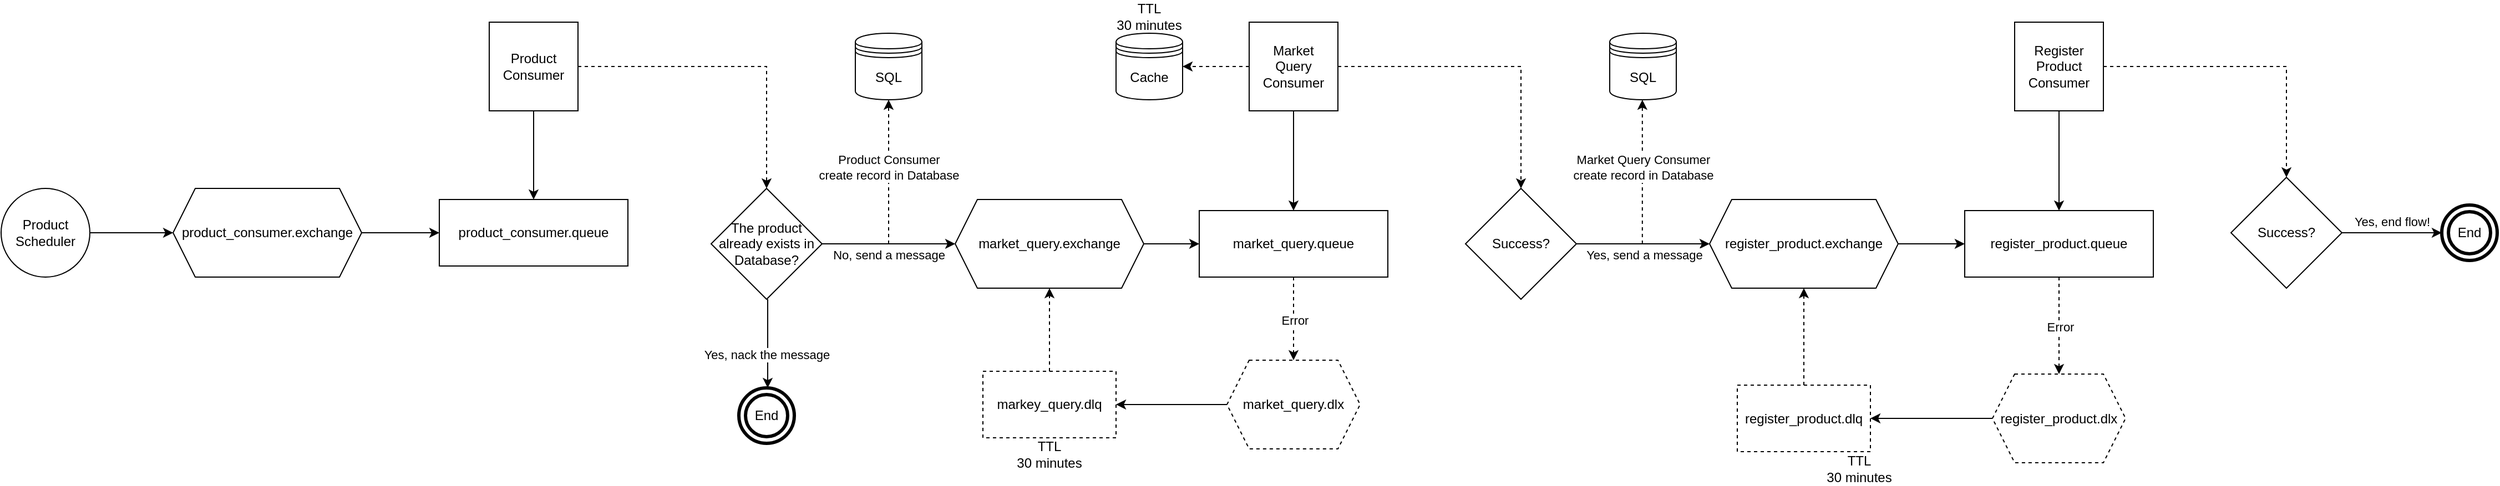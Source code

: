<mxfile version="24.5.4" type="device">
  <diagram name="Página-1" id="q8hXpQy_zhLiE-coI5GZ">
    <mxGraphModel dx="3217" dy="1257" grid="1" gridSize="10" guides="1" tooltips="1" connect="1" arrows="1" fold="1" page="1" pageScale="1" pageWidth="827" pageHeight="1169" math="0" shadow="0">
      <root>
        <mxCell id="0" />
        <mxCell id="1" parent="0" />
        <mxCell id="oe01ETDk_5zIMrqQWYxT-22" value="" style="edgeStyle=orthogonalEdgeStyle;rounded=0;orthogonalLoop=1;jettySize=auto;html=1;" parent="1" source="Cdan8xapJu5p4qlZLLdJ-1" target="oe01ETDk_5zIMrqQWYxT-21" edge="1">
          <mxGeometry relative="1" as="geometry" />
        </mxCell>
        <mxCell id="Cdan8xapJu5p4qlZLLdJ-1" value="Product Scheduler" style="ellipse;whiteSpace=wrap;html=1;aspect=fixed;" parent="1" vertex="1">
          <mxGeometry x="-800" y="190" width="80" height="80" as="geometry" />
        </mxCell>
        <mxCell id="oe01ETDk_5zIMrqQWYxT-24" value="" style="edgeStyle=orthogonalEdgeStyle;rounded=0;orthogonalLoop=1;jettySize=auto;html=1;" parent="1" source="oe01ETDk_5zIMrqQWYxT-21" target="oe01ETDk_5zIMrqQWYxT-23" edge="1">
          <mxGeometry relative="1" as="geometry" />
        </mxCell>
        <mxCell id="oe01ETDk_5zIMrqQWYxT-21" value="product_consumer.exchange" style="shape=hexagon;perimeter=hexagonPerimeter2;whiteSpace=wrap;html=1;fixedSize=1;" parent="1" vertex="1">
          <mxGeometry x="-645" y="190" width="170" height="80" as="geometry" />
        </mxCell>
        <mxCell id="oe01ETDk_5zIMrqQWYxT-23" value="product_consumer.queue" style="whiteSpace=wrap;html=1;" parent="1" vertex="1">
          <mxGeometry x="-405" y="200" width="170" height="60" as="geometry" />
        </mxCell>
        <mxCell id="oe01ETDk_5zIMrqQWYxT-76" value="" style="edgeStyle=orthogonalEdgeStyle;rounded=0;orthogonalLoop=1;jettySize=auto;html=1;" parent="1" source="oe01ETDk_5zIMrqQWYxT-47" target="oe01ETDk_5zIMrqQWYxT-23" edge="1">
          <mxGeometry relative="1" as="geometry" />
        </mxCell>
        <mxCell id="oe01ETDk_5zIMrqQWYxT-77" style="edgeStyle=orthogonalEdgeStyle;rounded=0;orthogonalLoop=1;jettySize=auto;html=1;exitX=1;exitY=0.5;exitDx=0;exitDy=0;entryX=0.5;entryY=0;entryDx=0;entryDy=0;dashed=1;" parent="1" source="oe01ETDk_5zIMrqQWYxT-47" target="oe01ETDk_5zIMrqQWYxT-51" edge="1">
          <mxGeometry relative="1" as="geometry" />
        </mxCell>
        <mxCell id="oe01ETDk_5zIMrqQWYxT-47" value="Product Consumer" style="whiteSpace=wrap;html=1;aspect=fixed;" parent="1" vertex="1">
          <mxGeometry x="-360" y="40" width="80" height="80" as="geometry" />
        </mxCell>
        <mxCell id="oe01ETDk_5zIMrqQWYxT-58" value="" style="edgeStyle=orthogonalEdgeStyle;rounded=0;orthogonalLoop=1;jettySize=auto;html=1;" parent="1" edge="1">
          <mxGeometry relative="1" as="geometry">
            <mxPoint x="-109" y="290" as="sourcePoint" />
            <mxPoint x="-109" y="370" as="targetPoint" />
          </mxGeometry>
        </mxCell>
        <mxCell id="oe01ETDk_5zIMrqQWYxT-61" value="Yes, nack the message" style="edgeLabel;html=1;align=center;verticalAlign=middle;resizable=0;points=[];" parent="oe01ETDk_5zIMrqQWYxT-58" vertex="1" connectable="0">
          <mxGeometry x="-0.05" y="4" relative="1" as="geometry">
            <mxPoint x="-5" y="12" as="offset" />
          </mxGeometry>
        </mxCell>
        <mxCell id="oe01ETDk_5zIMrqQWYxT-63" value="" style="edgeStyle=orthogonalEdgeStyle;rounded=0;orthogonalLoop=1;jettySize=auto;html=1;entryX=0;entryY=0.5;entryDx=0;entryDy=0;" parent="1" source="oe01ETDk_5zIMrqQWYxT-51" target="oe01ETDk_5zIMrqQWYxT-59" edge="1">
          <mxGeometry relative="1" as="geometry" />
        </mxCell>
        <mxCell id="oe01ETDk_5zIMrqQWYxT-64" value="No, send a message" style="edgeLabel;html=1;align=center;verticalAlign=middle;resizable=0;points=[];" parent="oe01ETDk_5zIMrqQWYxT-63" vertex="1" connectable="0">
          <mxGeometry x="-0.02" y="-1" relative="1" as="geometry">
            <mxPoint x="1" y="9" as="offset" />
          </mxGeometry>
        </mxCell>
        <mxCell id="oe01ETDk_5zIMrqQWYxT-86" style="edgeStyle=orthogonalEdgeStyle;rounded=0;orthogonalLoop=1;jettySize=auto;html=1;dashed=1;" parent="1" target="oe01ETDk_5zIMrqQWYxT-82" edge="1">
          <mxGeometry relative="1" as="geometry">
            <mxPoint y="240" as="sourcePoint" />
            <Array as="points">
              <mxPoint y="240" />
            </Array>
          </mxGeometry>
        </mxCell>
        <mxCell id="oe01ETDk_5zIMrqQWYxT-87" value="Product Consumer&lt;br&gt;create record in Database" style="edgeLabel;html=1;align=center;verticalAlign=middle;resizable=0;points=[];" parent="oe01ETDk_5zIMrqQWYxT-86" vertex="1" connectable="0">
          <mxGeometry x="0.102" y="3" relative="1" as="geometry">
            <mxPoint x="3" y="2" as="offset" />
          </mxGeometry>
        </mxCell>
        <mxCell id="oe01ETDk_5zIMrqQWYxT-51" value="The product already exists in Database?" style="rhombus;whiteSpace=wrap;html=1;" parent="1" vertex="1">
          <mxGeometry x="-160" y="190" width="100" height="100" as="geometry" />
        </mxCell>
        <mxCell id="oe01ETDk_5zIMrqQWYxT-56" value="End" style="ellipse;shape=doubleEllipse;whiteSpace=wrap;html=1;gradientColor=none;strokeColor=default;strokeWidth=3;" parent="1" vertex="1">
          <mxGeometry x="-135" y="370" width="50" height="50" as="geometry" />
        </mxCell>
        <mxCell id="oe01ETDk_5zIMrqQWYxT-65" value="" style="edgeStyle=orthogonalEdgeStyle;rounded=0;orthogonalLoop=1;jettySize=auto;html=1;" parent="1" source="oe01ETDk_5zIMrqQWYxT-59" target="oe01ETDk_5zIMrqQWYxT-60" edge="1">
          <mxGeometry relative="1" as="geometry" />
        </mxCell>
        <mxCell id="oe01ETDk_5zIMrqQWYxT-59" value="market_query.exchange" style="shape=hexagon;perimeter=hexagonPerimeter2;whiteSpace=wrap;html=1;fixedSize=1;" parent="1" vertex="1">
          <mxGeometry x="60" y="200" width="170" height="80" as="geometry" />
        </mxCell>
        <mxCell id="oe01ETDk_5zIMrqQWYxT-79" value="" style="edgeStyle=orthogonalEdgeStyle;rounded=0;orthogonalLoop=1;jettySize=auto;html=1;dashed=1;" parent="1" source="oe01ETDk_5zIMrqQWYxT-60" target="oe01ETDk_5zIMrqQWYxT-69" edge="1">
          <mxGeometry relative="1" as="geometry" />
        </mxCell>
        <mxCell id="oe01ETDk_5zIMrqQWYxT-80" value="Error" style="edgeLabel;html=1;align=center;verticalAlign=middle;resizable=0;points=[];" parent="oe01ETDk_5zIMrqQWYxT-79" vertex="1" connectable="0">
          <mxGeometry x="0.053" y="1" relative="1" as="geometry">
            <mxPoint y="-1" as="offset" />
          </mxGeometry>
        </mxCell>
        <mxCell id="oe01ETDk_5zIMrqQWYxT-60" value="market_query.queue" style="whiteSpace=wrap;html=1;" parent="1" vertex="1">
          <mxGeometry x="280" y="210" width="170" height="60" as="geometry" />
        </mxCell>
        <mxCell id="oe01ETDk_5zIMrqQWYxT-78" value="" style="edgeStyle=orthogonalEdgeStyle;rounded=0;orthogonalLoop=1;jettySize=auto;html=1;" parent="1" source="oe01ETDk_5zIMrqQWYxT-62" target="oe01ETDk_5zIMrqQWYxT-60" edge="1">
          <mxGeometry relative="1" as="geometry" />
        </mxCell>
        <mxCell id="oe01ETDk_5zIMrqQWYxT-102" style="edgeStyle=orthogonalEdgeStyle;rounded=0;orthogonalLoop=1;jettySize=auto;html=1;dashed=1;" parent="1" source="oe01ETDk_5zIMrqQWYxT-62" target="oe01ETDk_5zIMrqQWYxT-101" edge="1">
          <mxGeometry relative="1" as="geometry" />
        </mxCell>
        <mxCell id="oe01ETDk_5zIMrqQWYxT-113" value="" style="edgeStyle=orthogonalEdgeStyle;rounded=0;orthogonalLoop=1;jettySize=auto;html=1;dashed=1;" parent="1" source="oe01ETDk_5zIMrqQWYxT-62" target="oe01ETDk_5zIMrqQWYxT-110" edge="1">
          <mxGeometry relative="1" as="geometry">
            <Array as="points">
              <mxPoint x="310" y="80" />
              <mxPoint x="310" y="80" />
            </Array>
          </mxGeometry>
        </mxCell>
        <mxCell id="oe01ETDk_5zIMrqQWYxT-62" value="Market&lt;div&gt;Query&lt;/div&gt;&lt;div&gt;Consumer&lt;/div&gt;" style="whiteSpace=wrap;html=1;aspect=fixed;" parent="1" vertex="1">
          <mxGeometry x="325" y="40" width="80" height="80" as="geometry" />
        </mxCell>
        <mxCell id="oe01ETDk_5zIMrqQWYxT-67" value="" style="edgeStyle=orthogonalEdgeStyle;rounded=0;orthogonalLoop=1;jettySize=auto;html=1;" parent="1" source="oe01ETDk_5zIMrqQWYxT-69" target="oe01ETDk_5zIMrqQWYxT-70" edge="1">
          <mxGeometry relative="1" as="geometry" />
        </mxCell>
        <mxCell id="oe01ETDk_5zIMrqQWYxT-69" value="market_query.dlx" style="shape=hexagon;perimeter=hexagonPerimeter2;whiteSpace=wrap;html=1;fixedSize=1;dashed=1;" parent="1" vertex="1">
          <mxGeometry x="305.0" y="345" width="120" height="80" as="geometry" />
        </mxCell>
        <mxCell id="oe01ETDk_5zIMrqQWYxT-81" value="" style="edgeStyle=orthogonalEdgeStyle;rounded=0;orthogonalLoop=1;jettySize=auto;html=1;dashed=1;" parent="1" source="oe01ETDk_5zIMrqQWYxT-70" target="oe01ETDk_5zIMrqQWYxT-59" edge="1">
          <mxGeometry relative="1" as="geometry" />
        </mxCell>
        <mxCell id="oe01ETDk_5zIMrqQWYxT-70" value="markey_query.dlq" style="whiteSpace=wrap;html=1;dashed=1;" parent="1" vertex="1">
          <mxGeometry x="85.0" y="355" width="120" height="60" as="geometry" />
        </mxCell>
        <mxCell id="oe01ETDk_5zIMrqQWYxT-71" value="TTL&lt;br&gt;30 minutes" style="text;html=1;align=center;verticalAlign=middle;whiteSpace=wrap;rounded=0;" parent="1" vertex="1">
          <mxGeometry x="110.0" y="415" width="70" height="30" as="geometry" />
        </mxCell>
        <mxCell id="oe01ETDk_5zIMrqQWYxT-82" value="SQL" style="shape=datastore;whiteSpace=wrap;html=1;" parent="1" vertex="1">
          <mxGeometry x="-30" y="50" width="60" height="60" as="geometry" />
        </mxCell>
        <mxCell id="oe01ETDk_5zIMrqQWYxT-88" value="" style="edgeStyle=orthogonalEdgeStyle;rounded=0;orthogonalLoop=1;jettySize=auto;html=1;" parent="1" source="oe01ETDk_5zIMrqQWYxT-89" target="oe01ETDk_5zIMrqQWYxT-92" edge="1">
          <mxGeometry relative="1" as="geometry" />
        </mxCell>
        <mxCell id="oe01ETDk_5zIMrqQWYxT-89" value="register_product.exchange" style="shape=hexagon;perimeter=hexagonPerimeter2;whiteSpace=wrap;html=1;fixedSize=1;" parent="1" vertex="1">
          <mxGeometry x="740" y="200" width="170" height="80" as="geometry" />
        </mxCell>
        <mxCell id="oe01ETDk_5zIMrqQWYxT-90" value="" style="edgeStyle=orthogonalEdgeStyle;rounded=0;orthogonalLoop=1;jettySize=auto;html=1;dashed=1;" parent="1" source="oe01ETDk_5zIMrqQWYxT-92" target="oe01ETDk_5zIMrqQWYxT-96" edge="1">
          <mxGeometry relative="1" as="geometry" />
        </mxCell>
        <mxCell id="oe01ETDk_5zIMrqQWYxT-91" value="Error" style="edgeLabel;html=1;align=center;verticalAlign=middle;resizable=0;points=[];" parent="oe01ETDk_5zIMrqQWYxT-90" vertex="1" connectable="0">
          <mxGeometry x="0.053" y="1" relative="1" as="geometry">
            <mxPoint y="-1" as="offset" />
          </mxGeometry>
        </mxCell>
        <mxCell id="oe01ETDk_5zIMrqQWYxT-92" value="register_product.queue" style="whiteSpace=wrap;html=1;" parent="1" vertex="1">
          <mxGeometry x="970" y="210" width="170" height="60" as="geometry" />
        </mxCell>
        <mxCell id="oe01ETDk_5zIMrqQWYxT-93" value="" style="edgeStyle=orthogonalEdgeStyle;rounded=0;orthogonalLoop=1;jettySize=auto;html=1;" parent="1" source="oe01ETDk_5zIMrqQWYxT-94" target="oe01ETDk_5zIMrqQWYxT-92" edge="1">
          <mxGeometry relative="1" as="geometry" />
        </mxCell>
        <mxCell id="oe01ETDk_5zIMrqQWYxT-107" style="edgeStyle=orthogonalEdgeStyle;rounded=0;orthogonalLoop=1;jettySize=auto;html=1;exitX=1;exitY=0.5;exitDx=0;exitDy=0;dashed=1;" parent="1" source="oe01ETDk_5zIMrqQWYxT-94" target="oe01ETDk_5zIMrqQWYxT-106" edge="1">
          <mxGeometry relative="1" as="geometry" />
        </mxCell>
        <mxCell id="oe01ETDk_5zIMrqQWYxT-94" value="Register Product&lt;br&gt;Consumer" style="whiteSpace=wrap;html=1;aspect=fixed;" parent="1" vertex="1">
          <mxGeometry x="1015" y="40" width="80" height="80" as="geometry" />
        </mxCell>
        <mxCell id="oe01ETDk_5zIMrqQWYxT-95" value="" style="edgeStyle=orthogonalEdgeStyle;rounded=0;orthogonalLoop=1;jettySize=auto;html=1;" parent="1" source="oe01ETDk_5zIMrqQWYxT-96" target="oe01ETDk_5zIMrqQWYxT-98" edge="1">
          <mxGeometry relative="1" as="geometry" />
        </mxCell>
        <mxCell id="oe01ETDk_5zIMrqQWYxT-96" value="register_product.dlx" style="shape=hexagon;perimeter=hexagonPerimeter2;whiteSpace=wrap;html=1;fixedSize=1;dashed=1;" parent="1" vertex="1">
          <mxGeometry x="995" y="357.5" width="120" height="80" as="geometry" />
        </mxCell>
        <mxCell id="oe01ETDk_5zIMrqQWYxT-97" value="" style="edgeStyle=orthogonalEdgeStyle;rounded=0;orthogonalLoop=1;jettySize=auto;html=1;dashed=1;" parent="1" source="oe01ETDk_5zIMrqQWYxT-98" target="oe01ETDk_5zIMrqQWYxT-89" edge="1">
          <mxGeometry relative="1" as="geometry" />
        </mxCell>
        <mxCell id="oe01ETDk_5zIMrqQWYxT-98" value="register_product.dlq" style="whiteSpace=wrap;html=1;dashed=1;" parent="1" vertex="1">
          <mxGeometry x="765.0" y="367.5" width="120" height="60" as="geometry" />
        </mxCell>
        <mxCell id="oe01ETDk_5zIMrqQWYxT-99" value="TTL&lt;br&gt;30 minutes" style="text;html=1;align=center;verticalAlign=middle;whiteSpace=wrap;rounded=0;" parent="1" vertex="1">
          <mxGeometry x="840" y="427.5" width="70" height="30" as="geometry" />
        </mxCell>
        <mxCell id="oe01ETDk_5zIMrqQWYxT-103" style="edgeStyle=orthogonalEdgeStyle;rounded=0;orthogonalLoop=1;jettySize=auto;html=1;exitX=1;exitY=0.5;exitDx=0;exitDy=0;entryX=0;entryY=0.5;entryDx=0;entryDy=0;" parent="1" source="oe01ETDk_5zIMrqQWYxT-101" target="oe01ETDk_5zIMrqQWYxT-89" edge="1">
          <mxGeometry relative="1" as="geometry" />
        </mxCell>
        <mxCell id="oe01ETDk_5zIMrqQWYxT-104" value="Yes, send a message" style="edgeLabel;html=1;align=center;verticalAlign=middle;resizable=0;points=[];" parent="oe01ETDk_5zIMrqQWYxT-103" vertex="1" connectable="0">
          <mxGeometry x="-0.194" y="-1" relative="1" as="geometry">
            <mxPoint x="12" y="9" as="offset" />
          </mxGeometry>
        </mxCell>
        <mxCell id="oe01ETDk_5zIMrqQWYxT-101" value="Success?" style="rhombus;whiteSpace=wrap;html=1;" parent="1" vertex="1">
          <mxGeometry x="520" y="190" width="100" height="100" as="geometry" />
        </mxCell>
        <mxCell id="oe01ETDk_5zIMrqQWYxT-105" value="End" style="ellipse;shape=doubleEllipse;whiteSpace=wrap;html=1;gradientColor=none;strokeColor=default;strokeWidth=3;" parent="1" vertex="1">
          <mxGeometry x="1400" y="205" width="50" height="50" as="geometry" />
        </mxCell>
        <mxCell id="oe01ETDk_5zIMrqQWYxT-108" style="edgeStyle=orthogonalEdgeStyle;rounded=0;orthogonalLoop=1;jettySize=auto;html=1;exitX=1;exitY=0.5;exitDx=0;exitDy=0;entryX=0;entryY=0.5;entryDx=0;entryDy=0;" parent="1" source="oe01ETDk_5zIMrqQWYxT-106" target="oe01ETDk_5zIMrqQWYxT-105" edge="1">
          <mxGeometry relative="1" as="geometry" />
        </mxCell>
        <mxCell id="oe01ETDk_5zIMrqQWYxT-109" value="Yes, end flow!" style="edgeLabel;html=1;align=center;verticalAlign=middle;resizable=0;points=[];" parent="oe01ETDk_5zIMrqQWYxT-108" vertex="1" connectable="0">
          <mxGeometry x="0.229" y="3" relative="1" as="geometry">
            <mxPoint x="-11" y="-7" as="offset" />
          </mxGeometry>
        </mxCell>
        <mxCell id="oe01ETDk_5zIMrqQWYxT-106" value="Success?" style="rhombus;whiteSpace=wrap;html=1;" parent="1" vertex="1">
          <mxGeometry x="1210" y="180" width="100" height="100" as="geometry" />
        </mxCell>
        <mxCell id="oe01ETDk_5zIMrqQWYxT-110" value="Cache" style="shape=datastore;whiteSpace=wrap;html=1;" parent="1" vertex="1">
          <mxGeometry x="205" y="50" width="60" height="60" as="geometry" />
        </mxCell>
        <mxCell id="QjCCSbkZ4tbgqr3KmPtg-1" value="SQL" style="shape=datastore;whiteSpace=wrap;html=1;" vertex="1" parent="1">
          <mxGeometry x="650" y="50" width="60" height="60" as="geometry" />
        </mxCell>
        <mxCell id="QjCCSbkZ4tbgqr3KmPtg-2" style="edgeStyle=orthogonalEdgeStyle;rounded=0;orthogonalLoop=1;jettySize=auto;html=1;dashed=1;" edge="1" parent="1">
          <mxGeometry relative="1" as="geometry">
            <mxPoint x="679.41" y="240" as="sourcePoint" />
            <Array as="points">
              <mxPoint x="679.41" y="240" />
            </Array>
            <mxPoint x="679.41" y="110" as="targetPoint" />
          </mxGeometry>
        </mxCell>
        <mxCell id="QjCCSbkZ4tbgqr3KmPtg-3" value="Market Query Consumer&lt;br&gt;create record in Database" style="edgeLabel;html=1;align=center;verticalAlign=middle;resizable=0;points=[];" vertex="1" connectable="0" parent="QjCCSbkZ4tbgqr3KmPtg-2">
          <mxGeometry x="0.102" y="3" relative="1" as="geometry">
            <mxPoint x="3" y="2" as="offset" />
          </mxGeometry>
        </mxCell>
        <mxCell id="QjCCSbkZ4tbgqr3KmPtg-4" value="TTL&lt;br&gt;30 minutes" style="text;html=1;align=center;verticalAlign=middle;whiteSpace=wrap;rounded=0;" vertex="1" parent="1">
          <mxGeometry x="200.0" y="20" width="70" height="30" as="geometry" />
        </mxCell>
      </root>
    </mxGraphModel>
  </diagram>
</mxfile>
